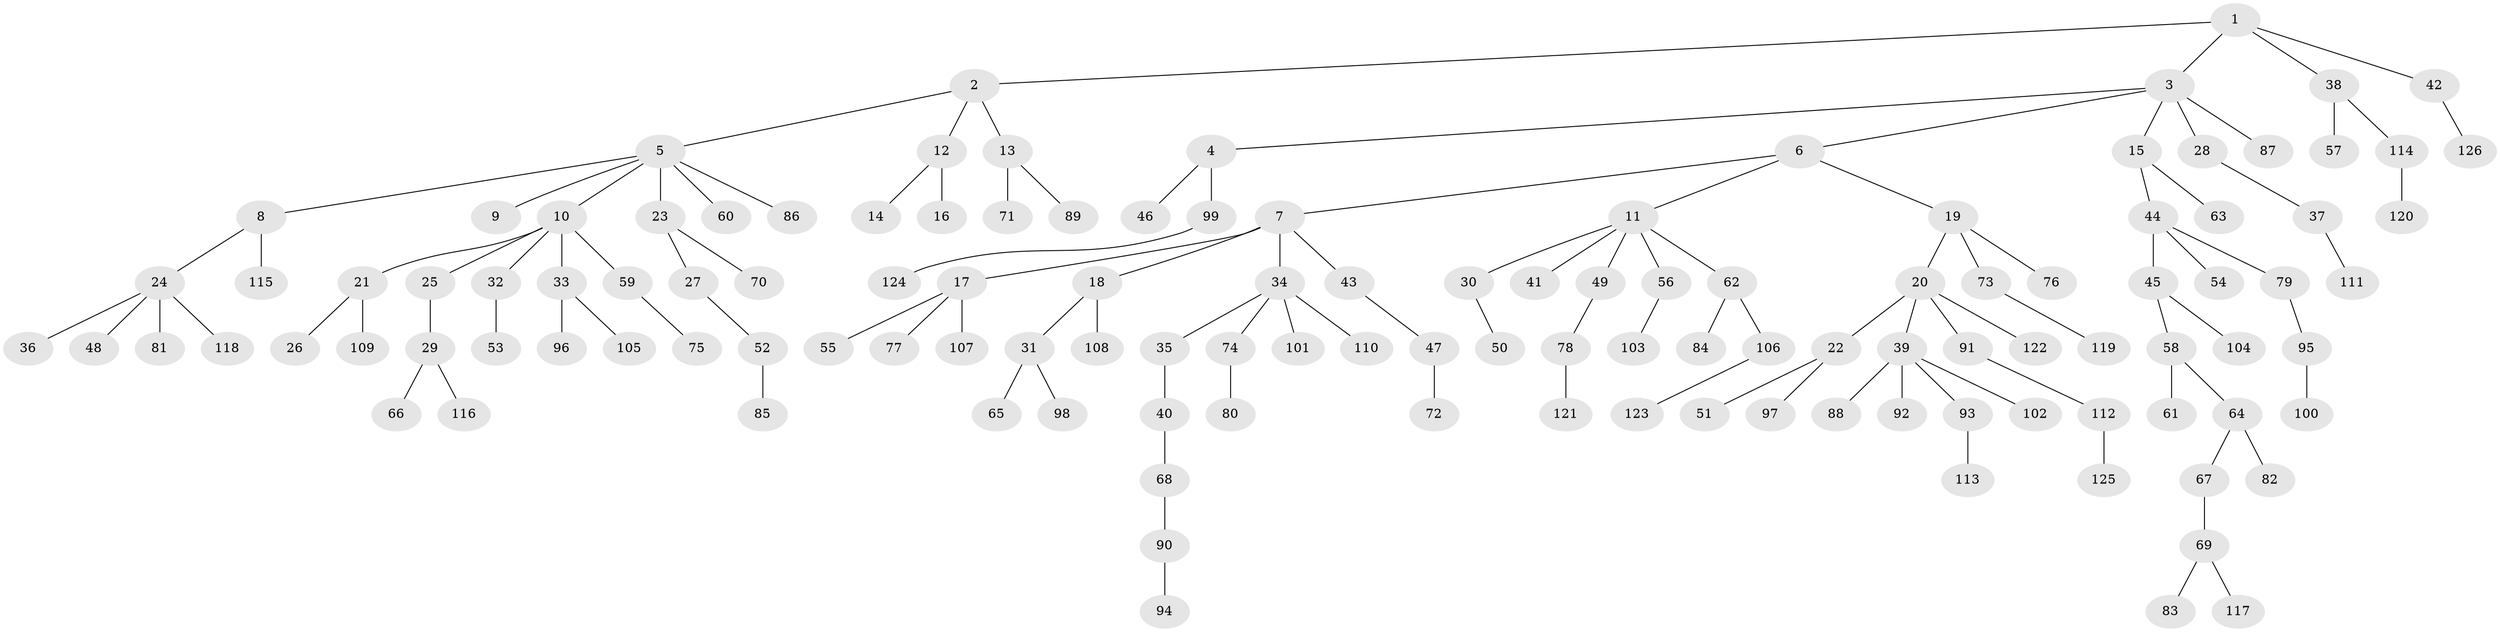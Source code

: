 // Generated by graph-tools (version 1.1) at 2025/11/02/27/25 16:11:26]
// undirected, 126 vertices, 125 edges
graph export_dot {
graph [start="1"]
  node [color=gray90,style=filled];
  1;
  2;
  3;
  4;
  5;
  6;
  7;
  8;
  9;
  10;
  11;
  12;
  13;
  14;
  15;
  16;
  17;
  18;
  19;
  20;
  21;
  22;
  23;
  24;
  25;
  26;
  27;
  28;
  29;
  30;
  31;
  32;
  33;
  34;
  35;
  36;
  37;
  38;
  39;
  40;
  41;
  42;
  43;
  44;
  45;
  46;
  47;
  48;
  49;
  50;
  51;
  52;
  53;
  54;
  55;
  56;
  57;
  58;
  59;
  60;
  61;
  62;
  63;
  64;
  65;
  66;
  67;
  68;
  69;
  70;
  71;
  72;
  73;
  74;
  75;
  76;
  77;
  78;
  79;
  80;
  81;
  82;
  83;
  84;
  85;
  86;
  87;
  88;
  89;
  90;
  91;
  92;
  93;
  94;
  95;
  96;
  97;
  98;
  99;
  100;
  101;
  102;
  103;
  104;
  105;
  106;
  107;
  108;
  109;
  110;
  111;
  112;
  113;
  114;
  115;
  116;
  117;
  118;
  119;
  120;
  121;
  122;
  123;
  124;
  125;
  126;
  1 -- 2;
  1 -- 3;
  1 -- 38;
  1 -- 42;
  2 -- 5;
  2 -- 12;
  2 -- 13;
  3 -- 4;
  3 -- 6;
  3 -- 15;
  3 -- 28;
  3 -- 87;
  4 -- 46;
  4 -- 99;
  5 -- 8;
  5 -- 9;
  5 -- 10;
  5 -- 23;
  5 -- 60;
  5 -- 86;
  6 -- 7;
  6 -- 11;
  6 -- 19;
  7 -- 17;
  7 -- 18;
  7 -- 34;
  7 -- 43;
  8 -- 24;
  8 -- 115;
  10 -- 21;
  10 -- 25;
  10 -- 32;
  10 -- 33;
  10 -- 59;
  11 -- 30;
  11 -- 41;
  11 -- 49;
  11 -- 56;
  11 -- 62;
  12 -- 14;
  12 -- 16;
  13 -- 71;
  13 -- 89;
  15 -- 44;
  15 -- 63;
  17 -- 55;
  17 -- 77;
  17 -- 107;
  18 -- 31;
  18 -- 108;
  19 -- 20;
  19 -- 73;
  19 -- 76;
  20 -- 22;
  20 -- 39;
  20 -- 91;
  20 -- 122;
  21 -- 26;
  21 -- 109;
  22 -- 51;
  22 -- 97;
  23 -- 27;
  23 -- 70;
  24 -- 36;
  24 -- 48;
  24 -- 81;
  24 -- 118;
  25 -- 29;
  27 -- 52;
  28 -- 37;
  29 -- 66;
  29 -- 116;
  30 -- 50;
  31 -- 65;
  31 -- 98;
  32 -- 53;
  33 -- 96;
  33 -- 105;
  34 -- 35;
  34 -- 74;
  34 -- 101;
  34 -- 110;
  35 -- 40;
  37 -- 111;
  38 -- 57;
  38 -- 114;
  39 -- 88;
  39 -- 92;
  39 -- 93;
  39 -- 102;
  40 -- 68;
  42 -- 126;
  43 -- 47;
  44 -- 45;
  44 -- 54;
  44 -- 79;
  45 -- 58;
  45 -- 104;
  47 -- 72;
  49 -- 78;
  52 -- 85;
  56 -- 103;
  58 -- 61;
  58 -- 64;
  59 -- 75;
  62 -- 84;
  62 -- 106;
  64 -- 67;
  64 -- 82;
  67 -- 69;
  68 -- 90;
  69 -- 83;
  69 -- 117;
  73 -- 119;
  74 -- 80;
  78 -- 121;
  79 -- 95;
  90 -- 94;
  91 -- 112;
  93 -- 113;
  95 -- 100;
  99 -- 124;
  106 -- 123;
  112 -- 125;
  114 -- 120;
}
